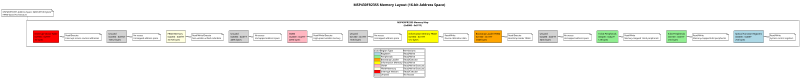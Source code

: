 @startuml memory_layout
!theme plain
title MSP430FR2355 Memory Layout (16-bit Address Space)

scale 800 width

rectangle "MSP430FR2355 Memory Map\n(0x0000 - 0xFFFF)" as MEMORY {
    
    rectangle "Special Function Registers\n0x0000 - 0x00FF\n256 bytes" as SFR #lightblue
    note right of SFR : Read/Write\nSystem control registers
    
    rectangle "8-bit Peripherals\n0x0100 - 0x01FF\n256 bytes" as PER8 #lightgreen
    note right of PER8 : Read/Write\nMemory-mapped 8-bit peripherals
    
    rectangle "16-bit Peripherals\n0x0200 - 0x027F\n128 bytes" as PER16 #lightgreen
    note right of PER16 : Read/Write\nMemory-mapped 16-bit peripherals
    
    rectangle "Unused\n0x0280 - 0x0FFF\n3456 bytes" as UNUSED1 #lightgray
    note right of UNUSED1 : No access\nUnmapped address space
    
    rectangle "Bootstrap Loader FRAM\n0x1000 - 0x17FF\n2048 bytes" as BSL #orange
    note right of BSL : Read/Execute\nBootstrap loader FRAM
    
    rectangle "Information Memory FRAM\n0x1800 - 0x19FF\n512 bytes" as INFO #yellow
    note right of INFO : Read/Write\nDevice calibration data
    
    rectangle "Unused\n0x1A00 - 0x1FFF\n1536 bytes" as UNUSED2 #lightgray
    note right of UNUSED2 : No access\nUnmapped address space
    
    rectangle "SRAM\n0x2000 - 0x2FFF\n4096 bytes" as RAM #lightpink
    note right of RAM : Read/Write/Execute\nHigh-speed volatile memory
    
    rectangle "Unused\n0x3000 - 0x3FFF\n4096 bytes" as UNUSED3 #lightgray
    note right of UNUSED3 : No access\nUnmapped address space
    
    rectangle "FRAM Memory\n0x4000 - 0xBFFF\n32768 bytes" as FRAM #lightyellow
    note right of FRAM : Read/Write/Execute\nNon-volatile unified code/data
    
    rectangle "Unused\n0xC000 - 0xFFDF\n16352 bytes" as UNUSED4 #lightgray
    note right of UNUSED4 : No access\nUnmapped address space
    
    rectangle "Interrupt Vector Table\n0xFFE0 - 0xFFFF\n32 bytes" as IVT #red
    note right of IVT : Read/Execute\nInterrupt service routine addresses
}

' Add address labels
note top of MEMORY : MSP430FR2355 Address Space: 64KB (65536 bytes)\nFRAM-based Architecture

' Color legend
legend bottom
    |Color |Region Type |Permissions |
    |<#lightblue>| Registers | Read/Write |
    |<#lightgreen>| Peripherals | Read/Write |
    |<#orange>| Bootstrap Loader | Read/Execute |
    |<#yellow>| Information Memory | Read/Write |
    |<#lightpink>| SRAM | Read/Write/Execute |
    |<#lightyellow>| FRAM Memory | Read/Write/Execute |
    |<#red>| Interrupt Vectors | Read/Execute |
    |<#lightgray>| Unused | No Access |
endlegend

@enduml